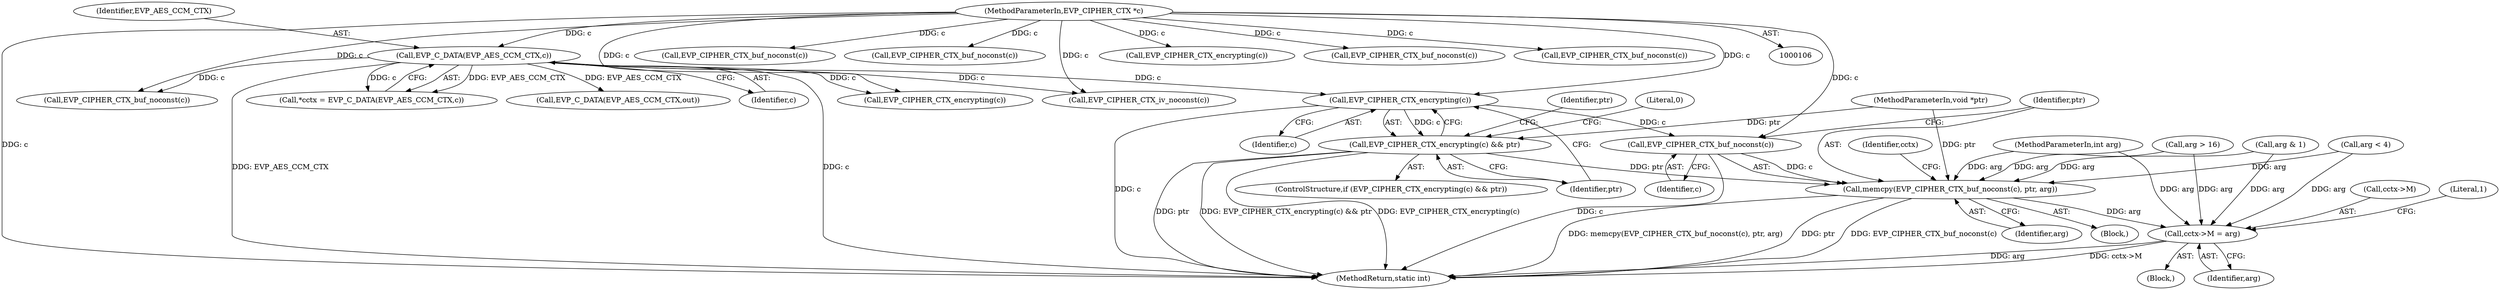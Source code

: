 digraph "0_openssl_00d965474b22b54e4275232bc71ee0c699c5cd21@API" {
"1000302" [label="(Call,EVP_CIPHER_CTX_encrypting(c))"];
"1000115" [label="(Call,EVP_C_DATA(EVP_AES_CCM_CTX,c))"];
"1000107" [label="(MethodParameterIn,EVP_CIPHER_CTX *c)"];
"1000301" [label="(Call,EVP_CIPHER_CTX_encrypting(c) && ptr)"];
"1000315" [label="(Call,memcpy(EVP_CIPHER_CTX_buf_noconst(c), ptr, arg))"];
"1000320" [label="(Call,cctx->M = arg)"];
"1000316" [label="(Call,EVP_CIPHER_CTX_buf_noconst(c))"];
"1000320" [label="(Call,cctx->M = arg)"];
"1000321" [label="(Call,cctx->M)"];
"1000117" [label="(Identifier,c)"];
"1000315" [label="(Call,memcpy(EVP_CIPHER_CTX_buf_noconst(c), ptr, arg))"];
"1000110" [label="(MethodParameterIn,void *ptr)"];
"1000417" [label="(MethodReturn,static int)"];
"1000316" [label="(Call,EVP_CIPHER_CTX_buf_noconst(c))"];
"1000115" [label="(Call,EVP_C_DATA(EVP_AES_CCM_CTX,c))"];
"1000168" [label="(Call,EVP_CIPHER_CTX_buf_noconst(c))"];
"1000235" [label="(Call,EVP_CIPHER_CTX_buf_noconst(c))"];
"1000319" [label="(Identifier,arg)"];
"1000300" [label="(ControlStructure,if (EVP_CIPHER_CTX_encrypting(c) && ptr))"];
"1000301" [label="(Call,EVP_CIPHER_CTX_encrypting(c) && ptr)"];
"1000308" [label="(Identifier,ptr)"];
"1000113" [label="(Call,*cctx = EVP_C_DATA(EVP_AES_CCM_CTX,c))"];
"1000317" [label="(Identifier,c)"];
"1000331" [label="(Call,EVP_CIPHER_CTX_encrypting(c))"];
"1000378" [label="(Call,EVP_C_DATA(EVP_AES_CCM_CTX,out))"];
"1000107" [label="(MethodParameterIn,EVP_CIPHER_CTX *c)"];
"1000309" [label="(Block,)"];
"1000184" [label="(Call,EVP_CIPHER_CTX_buf_noconst(c))"];
"1000326" [label="(Literal,1)"];
"1000207" [label="(Call,EVP_CIPHER_CTX_encrypting(c))"];
"1000292" [label="(Call,arg < 4)"];
"1000324" [label="(Identifier,arg)"];
"1000303" [label="(Identifier,c)"];
"1000304" [label="(Identifier,ptr)"];
"1000225" [label="(Call,EVP_CIPHER_CTX_buf_noconst(c))"];
"1000116" [label="(Identifier,EVP_AES_CCM_CTX)"];
"1000306" [label="(Literal,0)"];
"1000318" [label="(Identifier,ptr)"];
"1000120" [label="(Block,)"];
"1000295" [label="(Call,arg > 16)"];
"1000191" [label="(Call,EVP_CIPHER_CTX_buf_noconst(c))"];
"1000288" [label="(Call,arg & 1)"];
"1000322" [label="(Identifier,cctx)"];
"1000255" [label="(Call,EVP_CIPHER_CTX_iv_noconst(c))"];
"1000302" [label="(Call,EVP_CIPHER_CTX_encrypting(c))"];
"1000109" [label="(MethodParameterIn,int arg)"];
"1000302" -> "1000301"  [label="AST: "];
"1000302" -> "1000303"  [label="CFG: "];
"1000303" -> "1000302"  [label="AST: "];
"1000304" -> "1000302"  [label="CFG: "];
"1000301" -> "1000302"  [label="CFG: "];
"1000302" -> "1000417"  [label="DDG: c"];
"1000302" -> "1000301"  [label="DDG: c"];
"1000115" -> "1000302"  [label="DDG: c"];
"1000107" -> "1000302"  [label="DDG: c"];
"1000302" -> "1000316"  [label="DDG: c"];
"1000115" -> "1000113"  [label="AST: "];
"1000115" -> "1000117"  [label="CFG: "];
"1000116" -> "1000115"  [label="AST: "];
"1000117" -> "1000115"  [label="AST: "];
"1000113" -> "1000115"  [label="CFG: "];
"1000115" -> "1000417"  [label="DDG: c"];
"1000115" -> "1000417"  [label="DDG: EVP_AES_CCM_CTX"];
"1000115" -> "1000113"  [label="DDG: EVP_AES_CCM_CTX"];
"1000115" -> "1000113"  [label="DDG: c"];
"1000107" -> "1000115"  [label="DDG: c"];
"1000115" -> "1000168"  [label="DDG: c"];
"1000115" -> "1000255"  [label="DDG: c"];
"1000115" -> "1000331"  [label="DDG: c"];
"1000115" -> "1000378"  [label="DDG: EVP_AES_CCM_CTX"];
"1000107" -> "1000106"  [label="AST: "];
"1000107" -> "1000417"  [label="DDG: c"];
"1000107" -> "1000168"  [label="DDG: c"];
"1000107" -> "1000184"  [label="DDG: c"];
"1000107" -> "1000191"  [label="DDG: c"];
"1000107" -> "1000207"  [label="DDG: c"];
"1000107" -> "1000225"  [label="DDG: c"];
"1000107" -> "1000235"  [label="DDG: c"];
"1000107" -> "1000255"  [label="DDG: c"];
"1000107" -> "1000316"  [label="DDG: c"];
"1000107" -> "1000331"  [label="DDG: c"];
"1000301" -> "1000300"  [label="AST: "];
"1000301" -> "1000304"  [label="CFG: "];
"1000304" -> "1000301"  [label="AST: "];
"1000306" -> "1000301"  [label="CFG: "];
"1000308" -> "1000301"  [label="CFG: "];
"1000301" -> "1000417"  [label="DDG: ptr"];
"1000301" -> "1000417"  [label="DDG: EVP_CIPHER_CTX_encrypting(c) && ptr"];
"1000301" -> "1000417"  [label="DDG: EVP_CIPHER_CTX_encrypting(c)"];
"1000110" -> "1000301"  [label="DDG: ptr"];
"1000301" -> "1000315"  [label="DDG: ptr"];
"1000315" -> "1000309"  [label="AST: "];
"1000315" -> "1000319"  [label="CFG: "];
"1000316" -> "1000315"  [label="AST: "];
"1000318" -> "1000315"  [label="AST: "];
"1000319" -> "1000315"  [label="AST: "];
"1000322" -> "1000315"  [label="CFG: "];
"1000315" -> "1000417"  [label="DDG: memcpy(EVP_CIPHER_CTX_buf_noconst(c), ptr, arg)"];
"1000315" -> "1000417"  [label="DDG: ptr"];
"1000315" -> "1000417"  [label="DDG: EVP_CIPHER_CTX_buf_noconst(c)"];
"1000316" -> "1000315"  [label="DDG: c"];
"1000110" -> "1000315"  [label="DDG: ptr"];
"1000288" -> "1000315"  [label="DDG: arg"];
"1000292" -> "1000315"  [label="DDG: arg"];
"1000295" -> "1000315"  [label="DDG: arg"];
"1000109" -> "1000315"  [label="DDG: arg"];
"1000315" -> "1000320"  [label="DDG: arg"];
"1000320" -> "1000120"  [label="AST: "];
"1000320" -> "1000324"  [label="CFG: "];
"1000321" -> "1000320"  [label="AST: "];
"1000324" -> "1000320"  [label="AST: "];
"1000326" -> "1000320"  [label="CFG: "];
"1000320" -> "1000417"  [label="DDG: arg"];
"1000320" -> "1000417"  [label="DDG: cctx->M"];
"1000288" -> "1000320"  [label="DDG: arg"];
"1000292" -> "1000320"  [label="DDG: arg"];
"1000295" -> "1000320"  [label="DDG: arg"];
"1000109" -> "1000320"  [label="DDG: arg"];
"1000316" -> "1000317"  [label="CFG: "];
"1000317" -> "1000316"  [label="AST: "];
"1000318" -> "1000316"  [label="CFG: "];
"1000316" -> "1000417"  [label="DDG: c"];
}
